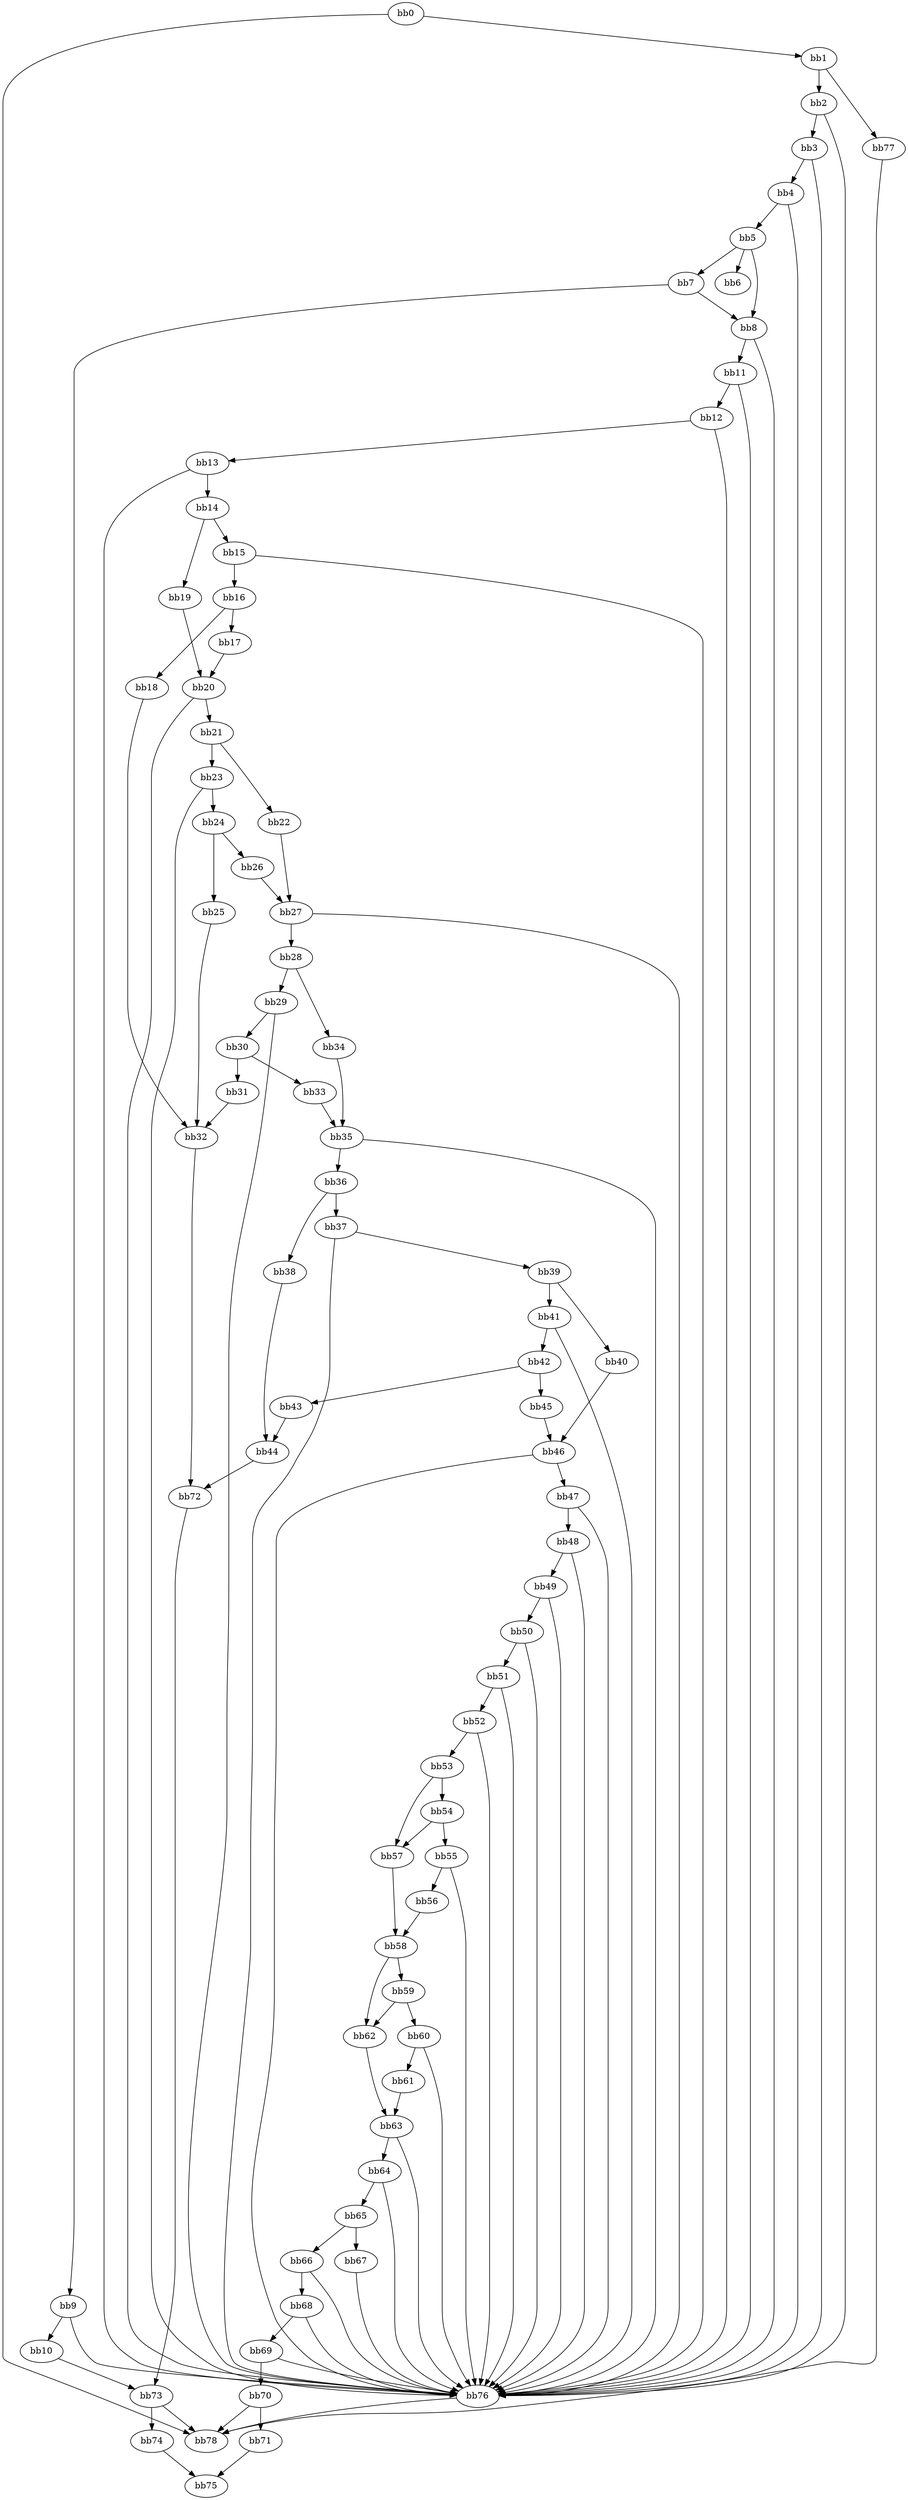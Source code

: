digraph {
    0 [ label = "bb0\l" ]
    1 [ label = "bb1\l" ]
    2 [ label = "bb2\l" ]
    3 [ label = "bb3\l" ]
    4 [ label = "bb4\l" ]
    5 [ label = "bb5\l" ]
    6 [ label = "bb6\l" ]
    7 [ label = "bb7\l" ]
    8 [ label = "bb8\l" ]
    9 [ label = "bb9\l" ]
    10 [ label = "bb10\l" ]
    11 [ label = "bb11\l" ]
    12 [ label = "bb12\l" ]
    13 [ label = "bb13\l" ]
    14 [ label = "bb14\l" ]
    15 [ label = "bb15\l" ]
    16 [ label = "bb16\l" ]
    17 [ label = "bb17\l" ]
    18 [ label = "bb18\l" ]
    19 [ label = "bb19\l" ]
    20 [ label = "bb20\l" ]
    21 [ label = "bb21\l" ]
    22 [ label = "bb22\l" ]
    23 [ label = "bb23\l" ]
    24 [ label = "bb24\l" ]
    25 [ label = "bb25\l" ]
    26 [ label = "bb26\l" ]
    27 [ label = "bb27\l" ]
    28 [ label = "bb28\l" ]
    29 [ label = "bb29\l" ]
    30 [ label = "bb30\l" ]
    31 [ label = "bb31\l" ]
    32 [ label = "bb32\l" ]
    33 [ label = "bb33\l" ]
    34 [ label = "bb34\l" ]
    35 [ label = "bb35\l" ]
    36 [ label = "bb36\l" ]
    37 [ label = "bb37\l" ]
    38 [ label = "bb38\l" ]
    39 [ label = "bb39\l" ]
    40 [ label = "bb40\l" ]
    41 [ label = "bb41\l" ]
    42 [ label = "bb42\l" ]
    43 [ label = "bb43\l" ]
    44 [ label = "bb44\l" ]
    45 [ label = "bb45\l" ]
    46 [ label = "bb46\l" ]
    47 [ label = "bb47\l" ]
    48 [ label = "bb48\l" ]
    49 [ label = "bb49\l" ]
    50 [ label = "bb50\l" ]
    51 [ label = "bb51\l" ]
    52 [ label = "bb52\l" ]
    53 [ label = "bb53\l" ]
    54 [ label = "bb54\l" ]
    55 [ label = "bb55\l" ]
    56 [ label = "bb56\l" ]
    57 [ label = "bb57\l" ]
    58 [ label = "bb58\l" ]
    59 [ label = "bb59\l" ]
    60 [ label = "bb60\l" ]
    61 [ label = "bb61\l" ]
    62 [ label = "bb62\l" ]
    63 [ label = "bb63\l" ]
    64 [ label = "bb64\l" ]
    65 [ label = "bb65\l" ]
    66 [ label = "bb66\l" ]
    67 [ label = "bb67\l" ]
    68 [ label = "bb68\l" ]
    69 [ label = "bb69\l" ]
    70 [ label = "bb70\l" ]
    71 [ label = "bb71\l" ]
    72 [ label = "bb72\l" ]
    73 [ label = "bb73\l" ]
    74 [ label = "bb74\l" ]
    75 [ label = "bb75\l" ]
    76 [ label = "bb76\l" ]
    77 [ label = "bb77\l" ]
    78 [ label = "bb78\l" ]
    0 -> 1 [ ]
    0 -> 78 [ ]
    1 -> 2 [ ]
    1 -> 77 [ ]
    2 -> 3 [ ]
    2 -> 76 [ ]
    3 -> 4 [ ]
    3 -> 76 [ ]
    4 -> 5 [ ]
    4 -> 76 [ ]
    5 -> 6 [ ]
    5 -> 7 [ ]
    5 -> 8 [ ]
    7 -> 8 [ ]
    7 -> 9 [ ]
    8 -> 11 [ ]
    8 -> 76 [ ]
    9 -> 10 [ ]
    9 -> 76 [ ]
    10 -> 73 [ ]
    11 -> 12 [ ]
    11 -> 76 [ ]
    12 -> 13 [ ]
    12 -> 76 [ ]
    13 -> 14 [ ]
    13 -> 76 [ ]
    14 -> 15 [ ]
    14 -> 19 [ ]
    15 -> 16 [ ]
    15 -> 76 [ ]
    16 -> 17 [ ]
    16 -> 18 [ ]
    17 -> 20 [ ]
    18 -> 32 [ ]
    19 -> 20 [ ]
    20 -> 21 [ ]
    20 -> 76 [ ]
    21 -> 22 [ ]
    21 -> 23 [ ]
    22 -> 27 [ ]
    23 -> 24 [ ]
    23 -> 76 [ ]
    24 -> 25 [ ]
    24 -> 26 [ ]
    25 -> 32 [ ]
    26 -> 27 [ ]
    27 -> 28 [ ]
    27 -> 76 [ ]
    28 -> 29 [ ]
    28 -> 34 [ ]
    29 -> 30 [ ]
    29 -> 76 [ ]
    30 -> 31 [ ]
    30 -> 33 [ ]
    31 -> 32 [ ]
    32 -> 72 [ ]
    33 -> 35 [ ]
    34 -> 35 [ ]
    35 -> 36 [ ]
    35 -> 76 [ ]
    36 -> 37 [ ]
    36 -> 38 [ ]
    37 -> 39 [ ]
    37 -> 76 [ ]
    38 -> 44 [ ]
    39 -> 40 [ ]
    39 -> 41 [ ]
    40 -> 46 [ ]
    41 -> 42 [ ]
    41 -> 76 [ ]
    42 -> 43 [ ]
    42 -> 45 [ ]
    43 -> 44 [ ]
    44 -> 72 [ ]
    45 -> 46 [ ]
    46 -> 47 [ ]
    46 -> 76 [ ]
    47 -> 48 [ ]
    47 -> 76 [ ]
    48 -> 49 [ ]
    48 -> 76 [ ]
    49 -> 50 [ ]
    49 -> 76 [ ]
    50 -> 51 [ ]
    50 -> 76 [ ]
    51 -> 52 [ ]
    51 -> 76 [ ]
    52 -> 53 [ ]
    52 -> 76 [ ]
    53 -> 54 [ ]
    53 -> 57 [ ]
    54 -> 55 [ ]
    54 -> 57 [ ]
    55 -> 56 [ ]
    55 -> 76 [ ]
    56 -> 58 [ ]
    57 -> 58 [ ]
    58 -> 59 [ ]
    58 -> 62 [ ]
    59 -> 60 [ ]
    59 -> 62 [ ]
    60 -> 61 [ ]
    60 -> 76 [ ]
    61 -> 63 [ ]
    62 -> 63 [ ]
    63 -> 64 [ ]
    63 -> 76 [ ]
    64 -> 65 [ ]
    64 -> 76 [ ]
    65 -> 66 [ ]
    65 -> 67 [ ]
    66 -> 68 [ ]
    66 -> 76 [ ]
    67 -> 76 [ ]
    68 -> 69 [ ]
    68 -> 76 [ ]
    69 -> 70 [ ]
    69 -> 76 [ ]
    70 -> 71 [ ]
    70 -> 78 [ ]
    71 -> 75 [ ]
    72 -> 73 [ ]
    73 -> 74 [ ]
    73 -> 78 [ ]
    74 -> 75 [ ]
    76 -> 78 [ ]
    77 -> 78 [ ]
}


